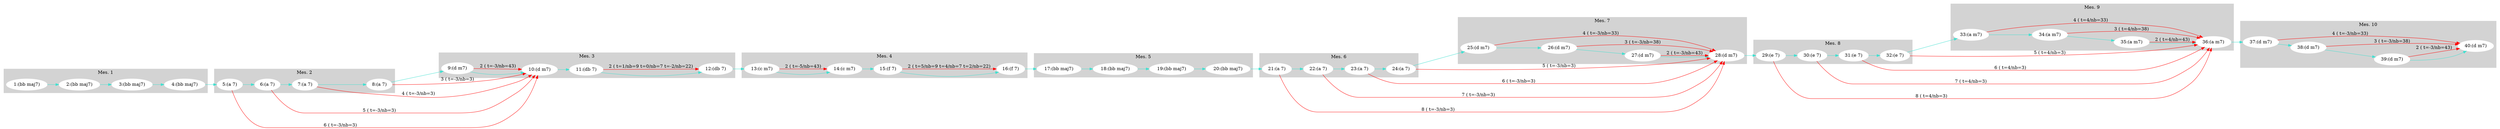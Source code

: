 digraph G { 
rankdir=LR 
subgraph cluster0 {
node [style=filled,color=white];
style=filled;
color=lightgrey;
"1:(bb maj7)"; 
"2:(bb maj7)"; 
"3:(bb maj7)"; 
"4:(bb maj7)"; 
label = "Mes. 1"
}
subgraph cluster4 {
node [style=filled,color=white];
style=filled;
color=lightgrey;
"5:(a 7)"; 
"6:(a 7)"; 
"7:(a 7)"; 
"8:(a 7)"; 
label = "Mes. 2"
}
subgraph cluster8 {
node [style=filled,color=white];
style=filled;
color=lightgrey;
"9:(d m7)"; 
"10:(d m7)"; 
"11:(db 7)"; 
"12:(db 7)"; 
label = "Mes. 3"
}
subgraph cluster12 {
node [style=filled,color=white];
style=filled;
color=lightgrey;
"13:(c m7)"; 
"14:(c m7)"; 
"15:(f 7)"; 
"16:(f 7)"; 
label = "Mes. 4"
}
subgraph cluster16 {
node [style=filled,color=white];
style=filled;
color=lightgrey;
"17:(bb maj7)"; 
"18:(bb maj7)"; 
"19:(bb maj7)"; 
"20:(bb maj7)"; 
label = "Mes. 5"
}
subgraph cluster20 {
node [style=filled,color=white];
style=filled;
color=lightgrey;
"21:(a 7)"; 
"22:(a 7)"; 
"23:(a 7)"; 
"24:(a 7)"; 
label = "Mes. 6"
}
subgraph cluster24 {
node [style=filled,color=white];
style=filled;
color=lightgrey;
"25:(d m7)"; 
"26:(d m7)"; 
"27:(d m7)"; 
"28:(d m7)"; 
label = "Mes. 7"
}
subgraph cluster28 {
node [style=filled,color=white];
style=filled;
color=lightgrey;
"29:(e 7)"; 
"30:(e 7)"; 
"31:(e 7)"; 
"32:(e 7)"; 
label = "Mes. 8"
}
subgraph cluster32 {
node [style=filled,color=white];
style=filled;
color=lightgrey;
"33:(a m7)"; 
"34:(a m7)"; 
"35:(a m7)"; 
"36:(a m7)"; 
label = "Mes. 9"
}
subgraph cluster36 {
node [style=filled,color=white];
style=filled;
color=lightgrey;
"37:(d m7)"; 
"38:(d m7)"; 
"39:(d m7)"; 
"40:(d m7)"; 
label = "Mes. 10"
}
"1:(bb maj7)" -> "2:(bb maj7)" [color="turquoise", constraint=true];
"2:(bb maj7)" -> "3:(bb maj7)" [color="turquoise", constraint=true];
"3:(bb maj7)" -> "4:(bb maj7)" [color="turquoise", constraint=true];
"4:(bb maj7)" -> "5:(a 7)" [color="turquoise", constraint=true];
"5:(a 7)" -> "6:(a 7)" [color="turquoise", constraint=true];
"6:(a 7)" -> "7:(a 7)" [color="turquoise", constraint=true];
"7:(a 7)" -> "8:(a 7)" [color="turquoise", constraint=true];
"8:(a 7)" -> "9:(d m7)" [color="turquoise", constraint=true];
"9:(d m7)" -> "10:(d m7)" [color="turquoise", constraint=true];
"10:(d m7)" -> "11:(db 7)" [color="turquoise", constraint=true];
"11:(db 7)" -> "12:(db 7)" [color="turquoise", constraint=true];
"12:(db 7)" -> "13:(c m7)" [color="turquoise", constraint=true];
"13:(c m7)" -> "14:(c m7)" [color="turquoise", constraint=true];
"14:(c m7)" -> "15:(f 7)" [color="turquoise", constraint=true];
"15:(f 7)" -> "16:(f 7)" [color="turquoise", constraint=true];
"16:(f 7)" -> "17:(bb maj7)" [color="turquoise", constraint=true];
"17:(bb maj7)" -> "18:(bb maj7)" [color="turquoise", constraint=true];
"18:(bb maj7)" -> "19:(bb maj7)" [color="turquoise", constraint=true];
"19:(bb maj7)" -> "20:(bb maj7)" [color="turquoise", constraint=true];
"20:(bb maj7)" -> "21:(a 7)" [color="turquoise", constraint=true];
"21:(a 7)" -> "22:(a 7)" [color="turquoise", constraint=true];
"22:(a 7)" -> "23:(a 7)" [color="turquoise", constraint=true];
"23:(a 7)" -> "24:(a 7)" [color="turquoise", constraint=true];
"24:(a 7)" -> "25:(d m7)" [color="turquoise", constraint=true];
"25:(d m7)" -> "26:(d m7)" [color="turquoise", constraint=true];
"26:(d m7)" -> "27:(d m7)" [color="turquoise", constraint=true];
"27:(d m7)" -> "28:(d m7)" [color="turquoise", constraint=true];
"28:(d m7)" -> "29:(e 7)" [color="turquoise", constraint=true];
"29:(e 7)" -> "30:(e 7)" [color="turquoise", constraint=true];
"30:(e 7)" -> "31:(e 7)" [color="turquoise", constraint=true];
"31:(e 7)" -> "32:(e 7)" [color="turquoise", constraint=true];
"32:(e 7)" -> "33:(a m7)" [color="turquoise", constraint=true];
"33:(a m7)" -> "34:(a m7)" [color="turquoise", constraint=true];
"34:(a m7)" -> "35:(a m7)" [color="turquoise", constraint=true];
"35:(a m7)" -> "36:(a m7)" [color="turquoise", constraint=true];
"36:(a m7)" -> "37:(d m7)" [color="turquoise", constraint=true];
"37:(d m7)" -> "38:(d m7)" [color="turquoise", constraint=true];
"38:(d m7)" -> "39:(d m7)" [color="turquoise", constraint=true];
"39:(d m7)" -> "40:(d m7)" [color="turquoise", constraint=true];
"5:(a 7)" -> "10:(d m7)" [label="6 ( t=-3/nb=3)" , color="red", constraint=true];
"6:(a 7)" -> "10:(d m7)" [label="5 ( t=-3/nb=3)" , color="red", constraint=true];
"7:(a 7)" -> "10:(d m7)" [label="4 ( t=-3/nb=3)" , color="red", constraint=true];
"8:(a 7)" -> "10:(d m7)" [label="3 ( t=-3/nb=3)" , color="red", constraint=true];
"9:(d m7)" -> "10:(d m7)" [label="2 ( t=-3/nb=43)" , color="red", constraint=true];
"11:(db 7)" -> "12:(db 7)" [label="2 ( t=1/nb=9 t=0/nb=7 t=-2/nb=22)" , color="red", constraint=true];
"13:(c m7)" -> "14:(c m7)" [label="2 ( t=-5/nb=43)" , color="red", constraint=true];
"15:(f 7)" -> "16:(f 7)" [label="2 ( t=5/nb=9 t=4/nb=7 t=2/nb=22)" , color="red", constraint=true];
"21:(a 7)" -> "28:(d m7)" [label="8 ( t=-3/nb=3)" , color="red", constraint=true];
"22:(a 7)" -> "28:(d m7)" [label="7 ( t=-3/nb=3)" , color="red", constraint=true];
"23:(a 7)" -> "28:(d m7)" [label="6 ( t=-3/nb=3)" , color="red", constraint=true];
"24:(a 7)" -> "28:(d m7)" [label="5 ( t=-3/nb=3)" , color="red", constraint=true];
"25:(d m7)" -> "28:(d m7)" [label="4 ( t=-3/nb=33)" , color="red", constraint=true];
"26:(d m7)" -> "28:(d m7)" [label="3 ( t=-3/nb=38)" , color="red", constraint=true];
"27:(d m7)" -> "28:(d m7)" [label="2 ( t=-3/nb=43)" , color="red", constraint=true];
"29:(e 7)" -> "36:(a m7)" [label="8 ( t=4/nb=3)" , color="red", constraint=true];
"30:(e 7)" -> "36:(a m7)" [label="7 ( t=4/nb=3)" , color="red", constraint=true];
"31:(e 7)" -> "36:(a m7)" [label="6 ( t=4/nb=3)" , color="red", constraint=true];
"32:(e 7)" -> "36:(a m7)" [label="5 ( t=4/nb=3)" , color="red", constraint=true];
"33:(a m7)" -> "36:(a m7)" [label="4 ( t=4/nb=33)" , color="red", constraint=true];
"34:(a m7)" -> "36:(a m7)" [label="3 ( t=4/nb=38)" , color="red", constraint=true];
"35:(a m7)" -> "36:(a m7)" [label="2 ( t=4/nb=43)" , color="red", constraint=true];
"37:(d m7)" -> "40:(d m7)" [label="4 ( t=-3/nb=33)" , color="red", constraint=true];
"38:(d m7)" -> "40:(d m7)" [label="3 ( t=-3/nb=38)" , color="red", constraint=true];
"39:(d m7)" -> "40:(d m7)" [label="2 ( t=-3/nb=43)" , color="red", constraint=true];
}